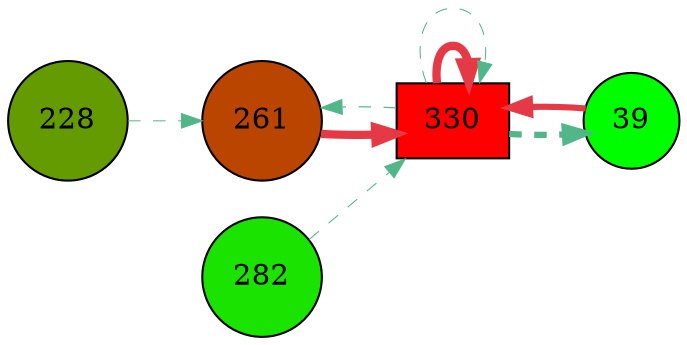 digraph G{
rankdir=LR;
228 [style=filled, shape=circle, fillcolor="#639b00", label="228"];
261 [style=filled, shape=circle, fillcolor="#b94500", label="261"];
39 [style=filled, shape=circle, fillcolor="#00fe00", label="39"];
330 [style=filled, shape=box, fillcolor="#fe0000", label="330"];
282 [style=filled, shape=circle, fillcolor="#1be300", label="282"];
330 -> 330 [color="#e63946",penwidth=4.00];
261 -> 330 [color="#e63946",penwidth=3.96];
39 -> 330 [color="#e63946",penwidth=2.96];
330 -> 330 [color="#52b788",style=dashed,penwidth=0.50];
282 -> 330 [color="#52b788",style=dashed,penwidth=0.50];
330 -> 261 [color="#52b788",style=dashed,penwidth=0.58];
228 -> 261 [color="#52b788",style=dashed,penwidth=0.50];
330 -> 39 [color="#52b788",style=dashed,penwidth=3.00];
}